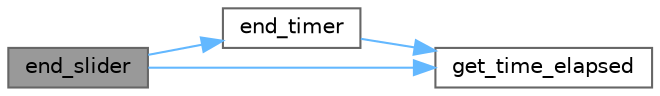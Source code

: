digraph "end_slider"
{
 // LATEX_PDF_SIZE
  bgcolor="transparent";
  edge [fontname=Helvetica,fontsize=10,labelfontname=Helvetica,labelfontsize=10];
  node [fontname=Helvetica,fontsize=10,shape=box,height=0.2,width=0.4];
  rankdir="LR";
  Node1 [id="Node000001",label="end_slider",height=0.2,width=0.4,color="gray40", fillcolor="grey60", style="filled", fontcolor="black",tooltip=" "];
  Node1 -> Node2 [id="edge4_Node000001_Node000002",color="steelblue1",style="solid",tooltip=" "];
  Node2 [id="Node000002",label="end_timer",height=0.2,width=0.4,color="grey40", fillcolor="white", style="filled",URL="$a00150.html#a8b88ea2fc7ce49ef394dbdc6d40c8cf1",tooltip=" "];
  Node2 -> Node3 [id="edge5_Node000002_Node000003",color="steelblue1",style="solid",tooltip=" "];
  Node3 [id="Node000003",label="get_time_elapsed",height=0.2,width=0.4,color="grey40", fillcolor="white", style="filled",URL="$a00150.html#a23bef5dbc59c116cc9a20754f9ee8f33",tooltip=" "];
  Node1 -> Node3 [id="edge6_Node000001_Node000003",color="steelblue1",style="solid",tooltip=" "];
}
